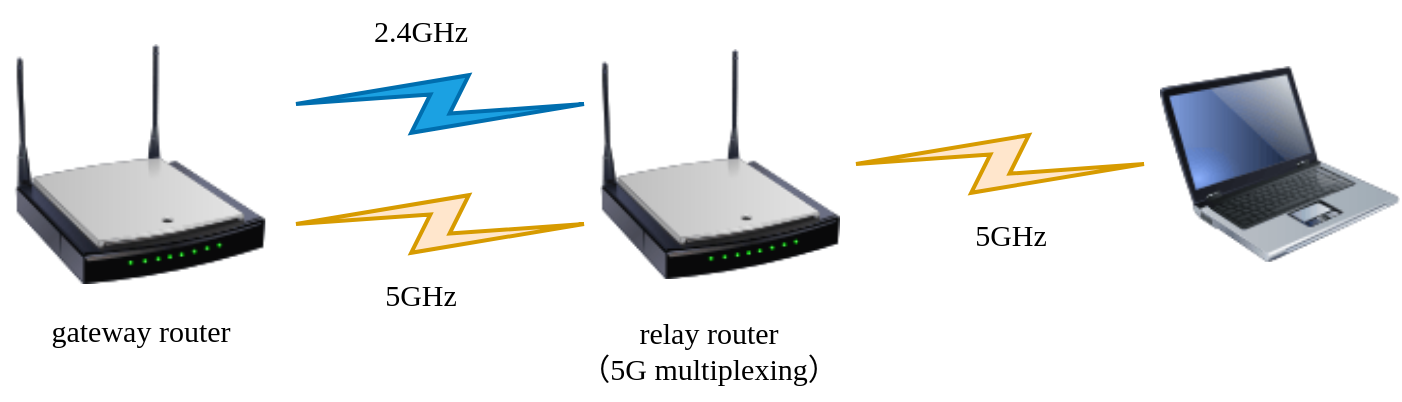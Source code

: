 <mxfile version="24.4.0" type="device">
  <diagram name="第 1 页" id="ClGH-n2kTh6jemQ9F2yR">
    <mxGraphModel dx="1036" dy="614" grid="1" gridSize="10" guides="1" tooltips="1" connect="1" arrows="1" fold="1" page="1" pageScale="1" pageWidth="827" pageHeight="1169" math="0" shadow="0">
      <root>
        <mxCell id="0" />
        <mxCell id="1" parent="0" />
        <mxCell id="5gSoZLbbYHPeGGnmyBos-1" value="" style="image;html=1;image=img/lib/clip_art/networking/Wireless_Router_N_128x128.png;fontFamily=Times New Roman;fontSize=15;" parent="1" vertex="1">
          <mxGeometry x="60" y="80" width="140" height="120" as="geometry" />
        </mxCell>
        <mxCell id="5gSoZLbbYHPeGGnmyBos-2" value="" style="image;html=1;image=img/lib/clip_art/networking/Wireless_Router_N_128x128.png;fontFamily=Times New Roman;fontSize=15;" parent="1" vertex="1">
          <mxGeometry x="360" y="80" width="120" height="120" as="geometry" />
        </mxCell>
        <mxCell id="5gSoZLbbYHPeGGnmyBos-3" value="" style="image;html=1;image=img/lib/clip_art/computers/Laptop_128x128.png;fontFamily=Times New Roman;fontSize=15;" parent="1" vertex="1">
          <mxGeometry x="640" y="80" width="120" height="120" as="geometry" />
        </mxCell>
        <mxCell id="5gSoZLbbYHPeGGnmyBos-4" value="" style="html=1;outlineConnect=0;fillColor=#1ba1e2;strokeColor=#006EAF;gradientDirection=north;strokeWidth=2;shape=mxgraph.networks.comm_link_edge;html=1;rounded=0;exitX=1;exitY=0.25;exitDx=0;exitDy=0;entryX=0;entryY=0.25;entryDx=0;entryDy=0;fontFamily=Times New Roman;fontSize=15;" parent="1" source="5gSoZLbbYHPeGGnmyBos-1" target="5gSoZLbbYHPeGGnmyBos-2" edge="1">
          <mxGeometry width="100" height="100" relative="1" as="geometry">
            <mxPoint x="360" y="270" as="sourcePoint" />
            <mxPoint x="460" y="170" as="targetPoint" />
          </mxGeometry>
        </mxCell>
        <mxCell id="5gSoZLbbYHPeGGnmyBos-5" value="" style="html=1;outlineConnect=0;fillColor=#ffe6cc;strokeColor=#d79b00;gradientDirection=north;strokeWidth=2;shape=mxgraph.networks.comm_link_edge;html=1;rounded=0;exitX=1;exitY=0.75;exitDx=0;exitDy=0;entryX=0;entryY=0.75;entryDx=0;entryDy=0;fontFamily=Times New Roman;fontSize=15;" parent="1" source="5gSoZLbbYHPeGGnmyBos-1" target="5gSoZLbbYHPeGGnmyBos-2" edge="1">
          <mxGeometry width="100" height="100" relative="1" as="geometry">
            <mxPoint x="210" y="120" as="sourcePoint" />
            <mxPoint x="370" y="120" as="targetPoint" />
          </mxGeometry>
        </mxCell>
        <mxCell id="5gSoZLbbYHPeGGnmyBos-6" value="" style="html=1;outlineConnect=0;fillColor=#ffe6cc;strokeColor=#d79b00;gradientDirection=north;strokeWidth=2;shape=mxgraph.networks.comm_link_edge;html=1;rounded=0;exitX=1;exitY=0.5;exitDx=0;exitDy=0;entryX=0;entryY=0.5;entryDx=0;entryDy=0;fontFamily=Times New Roman;fontSize=15;" parent="1" source="5gSoZLbbYHPeGGnmyBos-2" target="5gSoZLbbYHPeGGnmyBos-3" edge="1">
          <mxGeometry width="100" height="100" relative="1" as="geometry">
            <mxPoint x="220" y="130" as="sourcePoint" />
            <mxPoint x="380" y="130" as="targetPoint" />
          </mxGeometry>
        </mxCell>
        <mxCell id="5gSoZLbbYHPeGGnmyBos-7" value="2.4GHz" style="text;html=1;align=center;verticalAlign=middle;resizable=0;points=[];autosize=1;strokeColor=none;fillColor=none;fontFamily=Times New Roman;fontSize=15;" parent="1" vertex="1">
          <mxGeometry x="235" y="58" width="70" height="30" as="geometry" />
        </mxCell>
        <mxCell id="5gSoZLbbYHPeGGnmyBos-8" value="5GHz" style="text;html=1;align=center;verticalAlign=middle;resizable=0;points=[];autosize=1;strokeColor=none;fillColor=none;fontFamily=Times New Roman;fontSize=15;" parent="1" vertex="1">
          <mxGeometry x="240" y="190" width="60" height="30" as="geometry" />
        </mxCell>
        <mxCell id="5gSoZLbbYHPeGGnmyBos-9" value="5GHz" style="text;html=1;align=center;verticalAlign=middle;resizable=0;points=[];autosize=1;strokeColor=none;fillColor=none;fontFamily=Times New Roman;fontSize=15;" parent="1" vertex="1">
          <mxGeometry x="535" y="160" width="60" height="30" as="geometry" />
        </mxCell>
        <mxCell id="5gSoZLbbYHPeGGnmyBos-10" value="gateway router" style="text;html=1;align=center;verticalAlign=middle;resizable=0;points=[];autosize=1;strokeColor=none;fillColor=none;fontFamily=Times New Roman;fontSize=15;" parent="1" vertex="1">
          <mxGeometry x="75" y="208" width="110" height="30" as="geometry" />
        </mxCell>
        <mxCell id="5gSoZLbbYHPeGGnmyBos-11" value="relay router&lt;div&gt;（5G multiplexing）&lt;br&gt;&lt;/div&gt;" style="text;html=1;align=center;verticalAlign=middle;resizable=0;points=[];autosize=1;strokeColor=none;fillColor=none;fontFamily=Times New Roman;fontSize=15;" parent="1" vertex="1">
          <mxGeometry x="339" y="208" width="150" height="50" as="geometry" />
        </mxCell>
      </root>
    </mxGraphModel>
  </diagram>
</mxfile>
